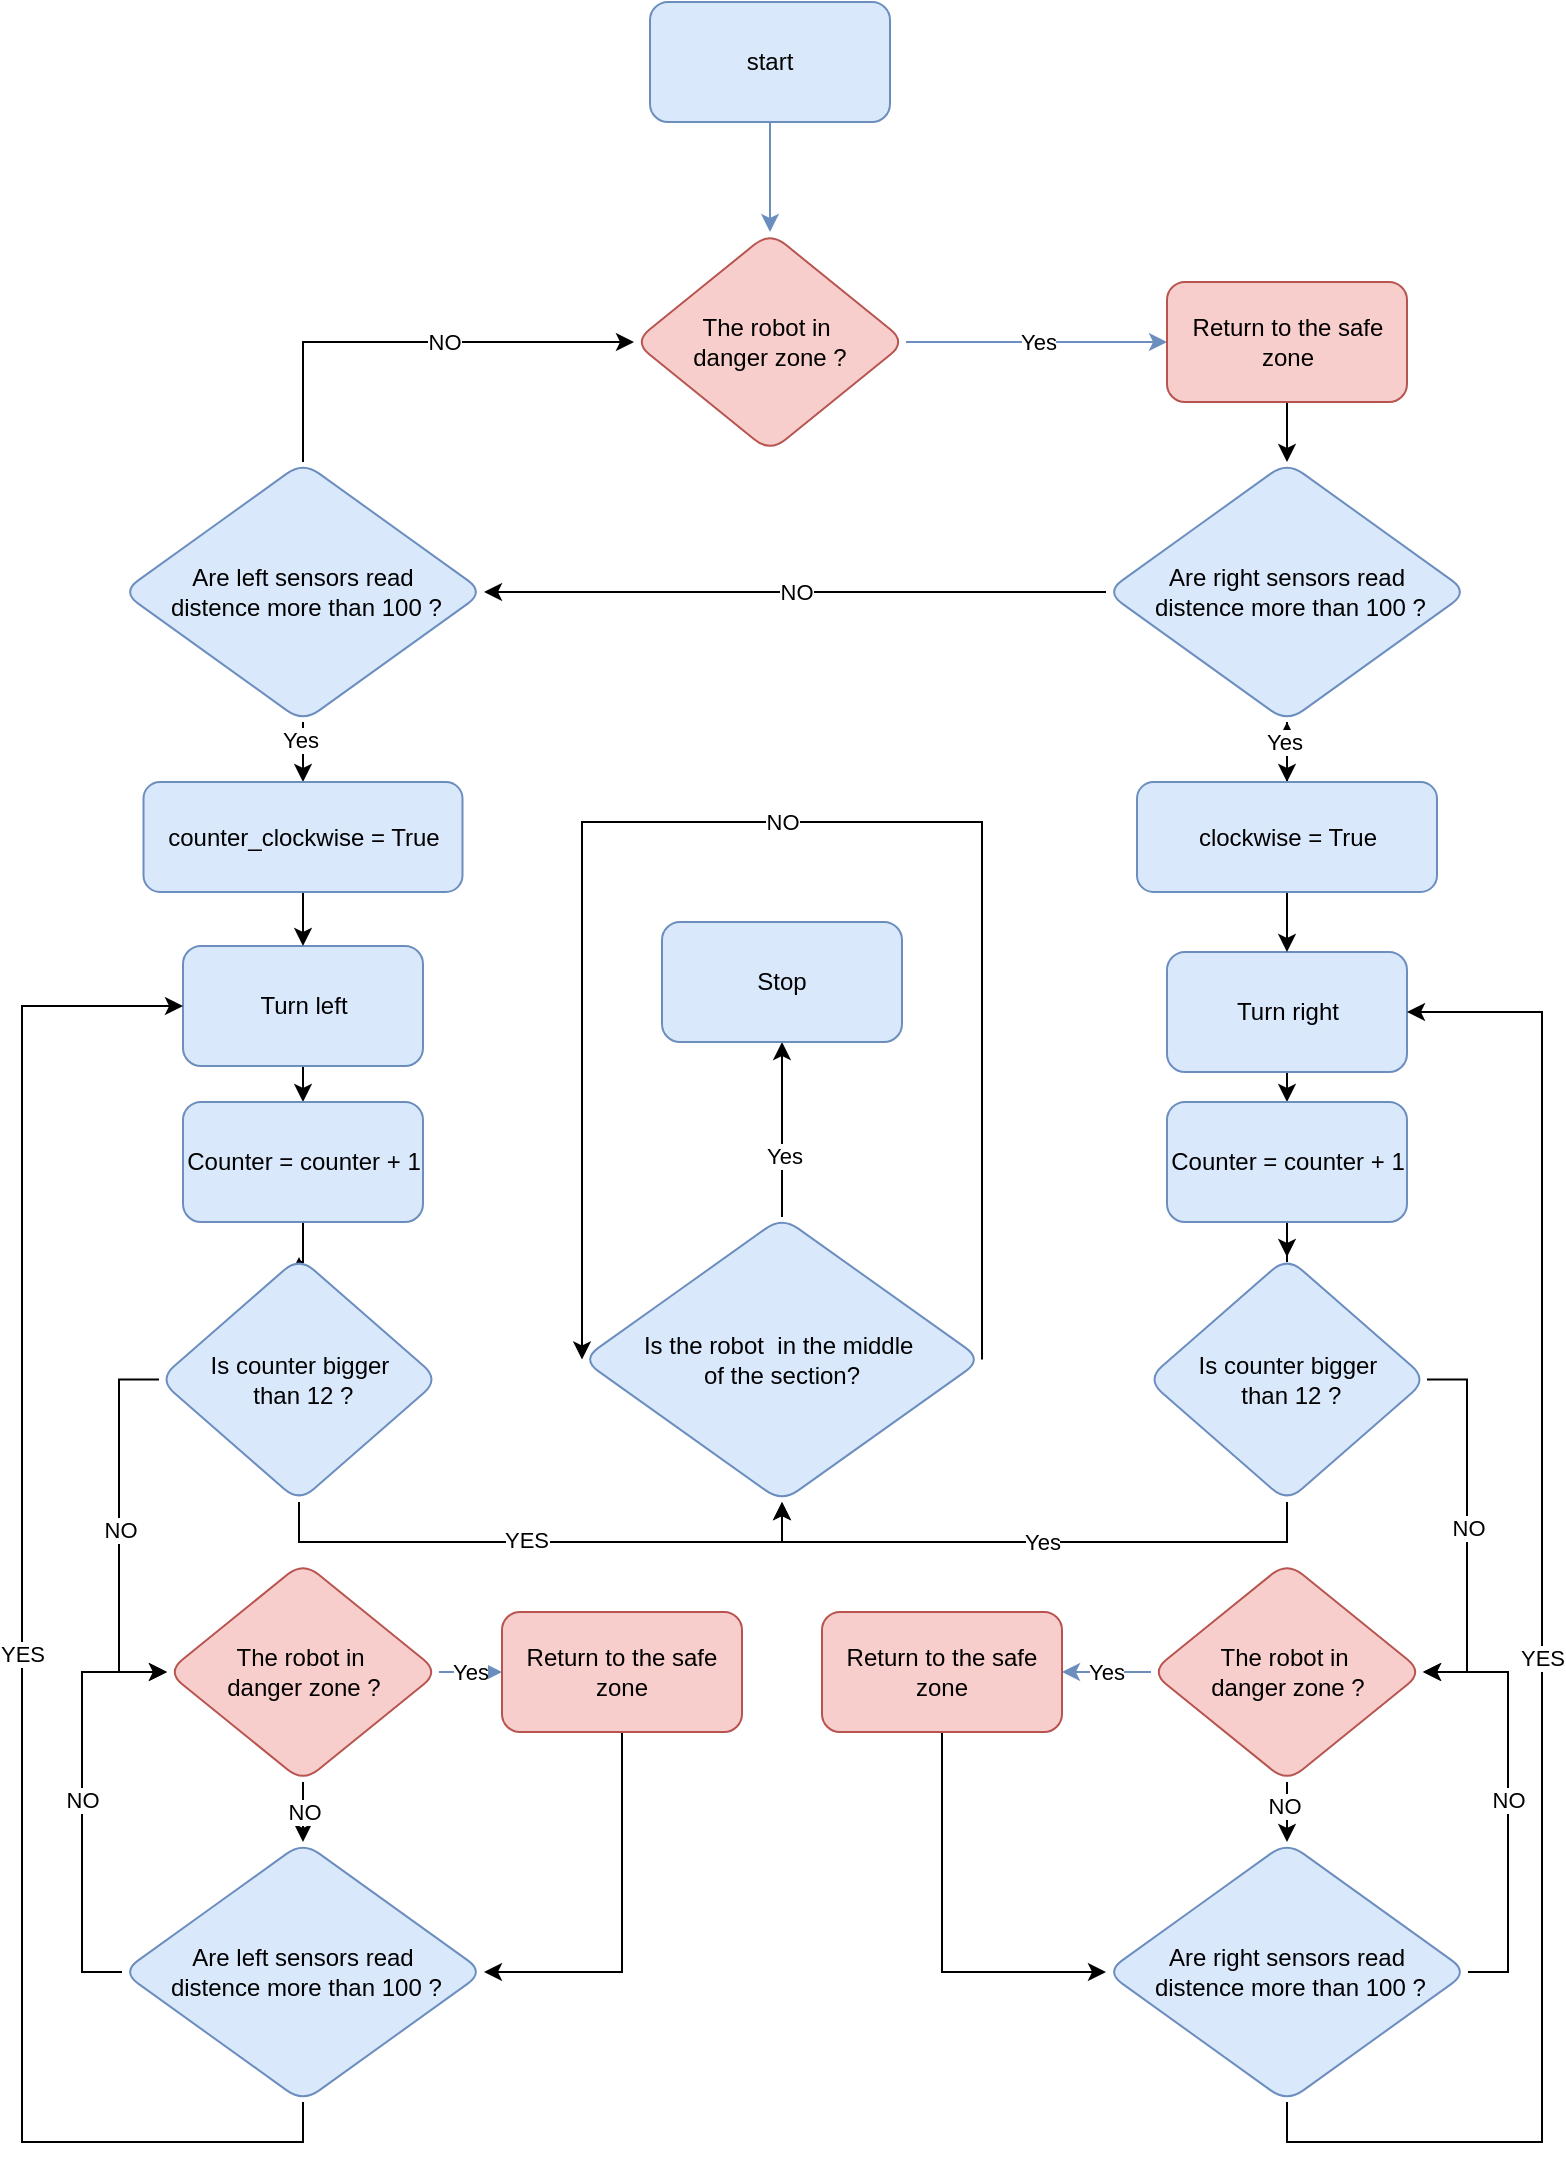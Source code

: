<mxfile version="24.5.3" type="device">
  <diagram id="C5RBs43oDa-KdzZeNtuy" name="Page-1">
    <mxGraphModel dx="1000" dy="591" grid="1" gridSize="10" guides="1" tooltips="1" connect="1" arrows="1" fold="1" page="1" pageScale="1" pageWidth="827" pageHeight="1169" math="0" shadow="0">
      <root>
        <mxCell id="WIyWlLk6GJQsqaUBKTNV-0" />
        <mxCell id="WIyWlLk6GJQsqaUBKTNV-1" parent="WIyWlLk6GJQsqaUBKTNV-0" />
        <mxCell id="WCVm8ar0B4mmCVV7r0yf-4" value="" style="edgeStyle=orthogonalEdgeStyle;rounded=0;orthogonalLoop=1;jettySize=auto;html=1;fillColor=#dae8fc;strokeColor=#6c8ebf;" edge="1" parent="WIyWlLk6GJQsqaUBKTNV-1" source="WCVm8ar0B4mmCVV7r0yf-0" target="WCVm8ar0B4mmCVV7r0yf-3">
          <mxGeometry relative="1" as="geometry" />
        </mxCell>
        <mxCell id="WCVm8ar0B4mmCVV7r0yf-0" value="start" style="rounded=1;whiteSpace=wrap;html=1;fillColor=#dae8fc;strokeColor=#6c8ebf;" vertex="1" parent="WIyWlLk6GJQsqaUBKTNV-1">
          <mxGeometry x="354" y="80" width="120" height="60" as="geometry" />
        </mxCell>
        <mxCell id="WCVm8ar0B4mmCVV7r0yf-6" value="Yes" style="edgeStyle=orthogonalEdgeStyle;rounded=0;orthogonalLoop=1;jettySize=auto;html=1;fillColor=#dae8fc;strokeColor=#6c8ebf;" edge="1" parent="WIyWlLk6GJQsqaUBKTNV-1" source="WCVm8ar0B4mmCVV7r0yf-3" target="WCVm8ar0B4mmCVV7r0yf-5">
          <mxGeometry relative="1" as="geometry" />
        </mxCell>
        <mxCell id="WCVm8ar0B4mmCVV7r0yf-3" value="The robot in&amp;nbsp;&lt;div&gt;danger zone ?&lt;/div&gt;" style="rhombus;whiteSpace=wrap;html=1;rounded=1;fillColor=#f8cecc;strokeColor=#b85450;" vertex="1" parent="WIyWlLk6GJQsqaUBKTNV-1">
          <mxGeometry x="346" y="195" width="136" height="110" as="geometry" />
        </mxCell>
        <mxCell id="WCVm8ar0B4mmCVV7r0yf-81" style="edgeStyle=orthogonalEdgeStyle;rounded=0;orthogonalLoop=1;jettySize=auto;html=1;exitX=0.5;exitY=1;exitDx=0;exitDy=0;entryX=0.5;entryY=0;entryDx=0;entryDy=0;" edge="1" parent="WIyWlLk6GJQsqaUBKTNV-1" source="WCVm8ar0B4mmCVV7r0yf-5" target="WCVm8ar0B4mmCVV7r0yf-15">
          <mxGeometry relative="1" as="geometry" />
        </mxCell>
        <mxCell id="WCVm8ar0B4mmCVV7r0yf-5" value="Return to the safe zone" style="whiteSpace=wrap;html=1;rounded=1;fillColor=#f8cecc;strokeColor=#b85450;" vertex="1" parent="WIyWlLk6GJQsqaUBKTNV-1">
          <mxGeometry x="612.5" y="220" width="120" height="60" as="geometry" />
        </mxCell>
        <mxCell id="WCVm8ar0B4mmCVV7r0yf-82" style="edgeStyle=orthogonalEdgeStyle;rounded=0;orthogonalLoop=1;jettySize=auto;html=1;exitX=0.5;exitY=1;exitDx=0;exitDy=0;entryX=0.5;entryY=0;entryDx=0;entryDy=0;" edge="1" parent="WIyWlLk6GJQsqaUBKTNV-1" source="WCVm8ar0B4mmCVV7r0yf-15" target="WCVm8ar0B4mmCVV7r0yf-21">
          <mxGeometry relative="1" as="geometry" />
        </mxCell>
        <mxCell id="WCVm8ar0B4mmCVV7r0yf-93" value="NO" style="edgeStyle=orthogonalEdgeStyle;rounded=0;orthogonalLoop=1;jettySize=auto;html=1;exitX=0;exitY=0.5;exitDx=0;exitDy=0;entryX=1;entryY=0.5;entryDx=0;entryDy=0;" edge="1" parent="WIyWlLk6GJQsqaUBKTNV-1" source="WCVm8ar0B4mmCVV7r0yf-15" target="WCVm8ar0B4mmCVV7r0yf-28">
          <mxGeometry relative="1" as="geometry" />
        </mxCell>
        <mxCell id="WCVm8ar0B4mmCVV7r0yf-15" value="Are right sensors read&lt;div&gt;&amp;nbsp;distence&amp;nbsp;&lt;span style=&quot;background-color: initial;&quot;&gt;more than 100 ?&lt;/span&gt;&lt;/div&gt;" style="rhombus;whiteSpace=wrap;html=1;fillColor=#dae8fc;strokeColor=#6c8ebf;rounded=1;" vertex="1" parent="WIyWlLk6GJQsqaUBKTNV-1">
          <mxGeometry x="582" y="310" width="181" height="130" as="geometry" />
        </mxCell>
        <mxCell id="WCVm8ar0B4mmCVV7r0yf-89" style="edgeStyle=orthogonalEdgeStyle;rounded=0;orthogonalLoop=1;jettySize=auto;html=1;exitX=0.5;exitY=1;exitDx=0;exitDy=0;entryX=0.5;entryY=0;entryDx=0;entryDy=0;" edge="1" parent="WIyWlLk6GJQsqaUBKTNV-1" source="WCVm8ar0B4mmCVV7r0yf-18" target="WCVm8ar0B4mmCVV7r0yf-52">
          <mxGeometry relative="1" as="geometry" />
        </mxCell>
        <mxCell id="WCVm8ar0B4mmCVV7r0yf-18" value="Turn right" style="whiteSpace=wrap;html=1;fillColor=#dae8fc;strokeColor=#6c8ebf;rounded=1;" vertex="1" parent="WIyWlLk6GJQsqaUBKTNV-1">
          <mxGeometry x="612.5" y="555" width="120" height="60" as="geometry" />
        </mxCell>
        <mxCell id="WCVm8ar0B4mmCVV7r0yf-83" style="edgeStyle=orthogonalEdgeStyle;rounded=0;orthogonalLoop=1;jettySize=auto;html=1;exitX=0.5;exitY=1;exitDx=0;exitDy=0;entryX=0.5;entryY=0;entryDx=0;entryDy=0;" edge="1" parent="WIyWlLk6GJQsqaUBKTNV-1" source="WCVm8ar0B4mmCVV7r0yf-21" target="WCVm8ar0B4mmCVV7r0yf-18">
          <mxGeometry relative="1" as="geometry" />
        </mxCell>
        <mxCell id="WCVm8ar0B4mmCVV7r0yf-84" value="" style="edgeStyle=orthogonalEdgeStyle;rounded=0;orthogonalLoop=1;jettySize=auto;html=1;" edge="1" parent="WIyWlLk6GJQsqaUBKTNV-1" source="WCVm8ar0B4mmCVV7r0yf-21" target="WCVm8ar0B4mmCVV7r0yf-15">
          <mxGeometry relative="1" as="geometry" />
        </mxCell>
        <mxCell id="WCVm8ar0B4mmCVV7r0yf-85" value="Yes" style="edgeLabel;html=1;align=center;verticalAlign=middle;resizable=0;points=[];" vertex="1" connectable="0" parent="WCVm8ar0B4mmCVV7r0yf-84">
          <mxGeometry x="0.624" y="2" relative="1" as="geometry">
            <mxPoint as="offset" />
          </mxGeometry>
        </mxCell>
        <mxCell id="WCVm8ar0B4mmCVV7r0yf-21" value="clockwise = True" style="whiteSpace=wrap;html=1;fillColor=#dae8fc;strokeColor=#6c8ebf;rounded=1;" vertex="1" parent="WIyWlLk6GJQsqaUBKTNV-1">
          <mxGeometry x="597.5" y="470" width="150" height="55" as="geometry" />
        </mxCell>
        <mxCell id="WCVm8ar0B4mmCVV7r0yf-31" style="edgeStyle=orthogonalEdgeStyle;rounded=0;orthogonalLoop=1;jettySize=auto;html=1;exitX=0.5;exitY=0;exitDx=0;exitDy=0;entryX=0;entryY=0.5;entryDx=0;entryDy=0;" edge="1" parent="WIyWlLk6GJQsqaUBKTNV-1" source="WCVm8ar0B4mmCVV7r0yf-28" target="WCVm8ar0B4mmCVV7r0yf-3">
          <mxGeometry relative="1" as="geometry" />
        </mxCell>
        <mxCell id="WCVm8ar0B4mmCVV7r0yf-33" value="NO" style="edgeLabel;html=1;align=center;verticalAlign=middle;resizable=0;points=[];" vertex="1" connectable="0" parent="WCVm8ar0B4mmCVV7r0yf-31">
          <mxGeometry x="0.159" y="-2" relative="1" as="geometry">
            <mxPoint y="-2" as="offset" />
          </mxGeometry>
        </mxCell>
        <mxCell id="WCVm8ar0B4mmCVV7r0yf-60" style="edgeStyle=orthogonalEdgeStyle;rounded=0;orthogonalLoop=1;jettySize=auto;html=1;exitX=0.5;exitY=1;exitDx=0;exitDy=0;entryX=0.5;entryY=0;entryDx=0;entryDy=0;" edge="1" parent="WIyWlLk6GJQsqaUBKTNV-1" source="WCVm8ar0B4mmCVV7r0yf-28" target="WCVm8ar0B4mmCVV7r0yf-36">
          <mxGeometry relative="1" as="geometry" />
        </mxCell>
        <mxCell id="WCVm8ar0B4mmCVV7r0yf-86" value="Yes" style="edgeLabel;html=1;align=center;verticalAlign=middle;resizable=0;points=[];" vertex="1" connectable="0" parent="WCVm8ar0B4mmCVV7r0yf-60">
          <mxGeometry x="-0.438" y="-2" relative="1" as="geometry">
            <mxPoint as="offset" />
          </mxGeometry>
        </mxCell>
        <mxCell id="WCVm8ar0B4mmCVV7r0yf-28" value="Are left sensors read&lt;div&gt;&amp;nbsp;distence&amp;nbsp;&lt;span style=&quot;background-color: initial;&quot;&gt;more than 100 ?&lt;/span&gt;&lt;/div&gt;" style="rhombus;whiteSpace=wrap;html=1;fillColor=#dae8fc;strokeColor=#6c8ebf;rounded=1;" vertex="1" parent="WIyWlLk6GJQsqaUBKTNV-1">
          <mxGeometry x="90" y="310" width="181" height="130" as="geometry" />
        </mxCell>
        <mxCell id="WCVm8ar0B4mmCVV7r0yf-88" style="edgeStyle=orthogonalEdgeStyle;rounded=0;orthogonalLoop=1;jettySize=auto;html=1;exitX=0.5;exitY=1;exitDx=0;exitDy=0;entryX=0.5;entryY=0;entryDx=0;entryDy=0;" edge="1" parent="WIyWlLk6GJQsqaUBKTNV-1" source="WCVm8ar0B4mmCVV7r0yf-34" target="WCVm8ar0B4mmCVV7r0yf-51">
          <mxGeometry relative="1" as="geometry" />
        </mxCell>
        <mxCell id="WCVm8ar0B4mmCVV7r0yf-34" value="Turn left" style="whiteSpace=wrap;html=1;fillColor=#dae8fc;strokeColor=#6c8ebf;rounded=1;" vertex="1" parent="WIyWlLk6GJQsqaUBKTNV-1">
          <mxGeometry x="120.5" y="552" width="120" height="60" as="geometry" />
        </mxCell>
        <mxCell id="WCVm8ar0B4mmCVV7r0yf-87" style="edgeStyle=orthogonalEdgeStyle;rounded=0;orthogonalLoop=1;jettySize=auto;html=1;exitX=0.5;exitY=1;exitDx=0;exitDy=0;entryX=0.5;entryY=0;entryDx=0;entryDy=0;" edge="1" parent="WIyWlLk6GJQsqaUBKTNV-1" source="WCVm8ar0B4mmCVV7r0yf-36" target="WCVm8ar0B4mmCVV7r0yf-34">
          <mxGeometry relative="1" as="geometry" />
        </mxCell>
        <mxCell id="WCVm8ar0B4mmCVV7r0yf-36" value="counter_clockwise = True" style="whiteSpace=wrap;html=1;fillColor=#dae8fc;strokeColor=#6c8ebf;rounded=1;" vertex="1" parent="WIyWlLk6GJQsqaUBKTNV-1">
          <mxGeometry x="100.75" y="470" width="159.5" height="55" as="geometry" />
        </mxCell>
        <mxCell id="WCVm8ar0B4mmCVV7r0yf-56" style="edgeStyle=orthogonalEdgeStyle;rounded=0;orthogonalLoop=1;jettySize=auto;html=1;exitX=0.5;exitY=1;exitDx=0;exitDy=0;entryX=0.5;entryY=0;entryDx=0;entryDy=0;" edge="1" parent="WIyWlLk6GJQsqaUBKTNV-1" source="WCVm8ar0B4mmCVV7r0yf-38" target="WCVm8ar0B4mmCVV7r0yf-55">
          <mxGeometry relative="1" as="geometry" />
        </mxCell>
        <mxCell id="WCVm8ar0B4mmCVV7r0yf-57" value="NO" style="edgeLabel;html=1;align=center;verticalAlign=middle;resizable=0;points=[];" vertex="1" connectable="0" parent="WCVm8ar0B4mmCVV7r0yf-56">
          <mxGeometry x="-0.184" y="-2" relative="1" as="geometry">
            <mxPoint as="offset" />
          </mxGeometry>
        </mxCell>
        <mxCell id="WCVm8ar0B4mmCVV7r0yf-38" value="The robot in&amp;nbsp;&lt;div&gt;danger zone ?&lt;/div&gt;" style="rhombus;whiteSpace=wrap;html=1;rounded=1;fillColor=#f8cecc;strokeColor=#b85450;" vertex="1" parent="WIyWlLk6GJQsqaUBKTNV-1">
          <mxGeometry x="604.5" y="860" width="136" height="110" as="geometry" />
        </mxCell>
        <mxCell id="WCVm8ar0B4mmCVV7r0yf-49" value="NO" style="edgeStyle=orthogonalEdgeStyle;rounded=0;orthogonalLoop=1;jettySize=auto;html=1;entryX=0.5;entryY=0;entryDx=0;entryDy=0;" edge="1" parent="WIyWlLk6GJQsqaUBKTNV-1" source="WCVm8ar0B4mmCVV7r0yf-39" target="WCVm8ar0B4mmCVV7r0yf-58">
          <mxGeometry relative="1" as="geometry">
            <mxPoint x="180.476" y="860" as="targetPoint" />
          </mxGeometry>
        </mxCell>
        <mxCell id="WCVm8ar0B4mmCVV7r0yf-39" value="The robot in&amp;nbsp;&lt;div&gt;danger zone ?&lt;/div&gt;" style="rhombus;whiteSpace=wrap;html=1;rounded=1;fillColor=#f8cecc;strokeColor=#b85450;" vertex="1" parent="WIyWlLk6GJQsqaUBKTNV-1">
          <mxGeometry x="112.5" y="860" width="136" height="110" as="geometry" />
        </mxCell>
        <mxCell id="WCVm8ar0B4mmCVV7r0yf-42" value="Yes" style="edgeStyle=orthogonalEdgeStyle;rounded=0;orthogonalLoop=1;jettySize=auto;html=1;fillColor=#dae8fc;strokeColor=#6c8ebf;exitX=0;exitY=0.5;exitDx=0;exitDy=0;" edge="1" parent="WIyWlLk6GJQsqaUBKTNV-1" target="WCVm8ar0B4mmCVV7r0yf-43" source="WCVm8ar0B4mmCVV7r0yf-38">
          <mxGeometry relative="1" as="geometry">
            <mxPoint x="590" y="670" as="sourcePoint" />
          </mxGeometry>
        </mxCell>
        <mxCell id="WCVm8ar0B4mmCVV7r0yf-79" style="edgeStyle=orthogonalEdgeStyle;rounded=0;orthogonalLoop=1;jettySize=auto;html=1;exitX=0.5;exitY=1;exitDx=0;exitDy=0;entryX=0;entryY=0.5;entryDx=0;entryDy=0;" edge="1" parent="WIyWlLk6GJQsqaUBKTNV-1" source="WCVm8ar0B4mmCVV7r0yf-43" target="WCVm8ar0B4mmCVV7r0yf-55">
          <mxGeometry relative="1" as="geometry" />
        </mxCell>
        <mxCell id="WCVm8ar0B4mmCVV7r0yf-43" value="Return to the safe zone" style="whiteSpace=wrap;html=1;rounded=1;fillColor=#f8cecc;strokeColor=#b85450;" vertex="1" parent="WIyWlLk6GJQsqaUBKTNV-1">
          <mxGeometry x="440" y="885" width="120" height="60" as="geometry" />
        </mxCell>
        <mxCell id="WCVm8ar0B4mmCVV7r0yf-44" value="Yes" style="edgeStyle=orthogonalEdgeStyle;rounded=0;orthogonalLoop=1;jettySize=auto;html=1;fillColor=#dae8fc;strokeColor=#6c8ebf;exitX=1;exitY=0.5;exitDx=0;exitDy=0;" edge="1" parent="WIyWlLk6GJQsqaUBKTNV-1" target="WCVm8ar0B4mmCVV7r0yf-45" source="WCVm8ar0B4mmCVV7r0yf-39">
          <mxGeometry relative="1" as="geometry">
            <mxPoint x="266" y="750" as="sourcePoint" />
          </mxGeometry>
        </mxCell>
        <mxCell id="WCVm8ar0B4mmCVV7r0yf-80" style="edgeStyle=orthogonalEdgeStyle;rounded=0;orthogonalLoop=1;jettySize=auto;html=1;exitX=0.5;exitY=1;exitDx=0;exitDy=0;entryX=1;entryY=0.5;entryDx=0;entryDy=0;" edge="1" parent="WIyWlLk6GJQsqaUBKTNV-1" source="WCVm8ar0B4mmCVV7r0yf-45" target="WCVm8ar0B4mmCVV7r0yf-58">
          <mxGeometry relative="1" as="geometry" />
        </mxCell>
        <mxCell id="WCVm8ar0B4mmCVV7r0yf-45" value="Return to the safe zone" style="whiteSpace=wrap;html=1;rounded=1;fillColor=#f8cecc;strokeColor=#b85450;" vertex="1" parent="WIyWlLk6GJQsqaUBKTNV-1">
          <mxGeometry x="280" y="885" width="120" height="60" as="geometry" />
        </mxCell>
        <mxCell id="WCVm8ar0B4mmCVV7r0yf-63" value="" style="edgeStyle=orthogonalEdgeStyle;rounded=0;orthogonalLoop=1;jettySize=auto;html=1;" edge="1" parent="WIyWlLk6GJQsqaUBKTNV-1" source="WCVm8ar0B4mmCVV7r0yf-51" target="WCVm8ar0B4mmCVV7r0yf-62">
          <mxGeometry relative="1" as="geometry" />
        </mxCell>
        <mxCell id="WCVm8ar0B4mmCVV7r0yf-51" value="Counter = counter + 1" style="rounded=1;whiteSpace=wrap;html=1;fillColor=#dae8fc;strokeColor=#6c8ebf;" vertex="1" parent="WIyWlLk6GJQsqaUBKTNV-1">
          <mxGeometry x="120.5" y="630" width="120" height="60" as="geometry" />
        </mxCell>
        <mxCell id="WCVm8ar0B4mmCVV7r0yf-90" style="edgeStyle=orthogonalEdgeStyle;rounded=0;orthogonalLoop=1;jettySize=auto;html=1;exitX=0.5;exitY=1;exitDx=0;exitDy=0;" edge="1" parent="WIyWlLk6GJQsqaUBKTNV-1" source="WCVm8ar0B4mmCVV7r0yf-52" target="WCVm8ar0B4mmCVV7r0yf-67">
          <mxGeometry relative="1" as="geometry" />
        </mxCell>
        <mxCell id="WCVm8ar0B4mmCVV7r0yf-52" value="Counter = counter + 1" style="rounded=1;whiteSpace=wrap;html=1;fillColor=#dae8fc;strokeColor=#6c8ebf;" vertex="1" parent="WIyWlLk6GJQsqaUBKTNV-1">
          <mxGeometry x="612.5" y="630" width="120" height="60" as="geometry" />
        </mxCell>
        <mxCell id="WCVm8ar0B4mmCVV7r0yf-94" value="NO" style="edgeStyle=orthogonalEdgeStyle;rounded=0;orthogonalLoop=1;jettySize=auto;html=1;exitX=1;exitY=0.5;exitDx=0;exitDy=0;entryX=1;entryY=0.5;entryDx=0;entryDy=0;" edge="1" parent="WIyWlLk6GJQsqaUBKTNV-1" source="WCVm8ar0B4mmCVV7r0yf-55" target="WCVm8ar0B4mmCVV7r0yf-38">
          <mxGeometry relative="1" as="geometry" />
        </mxCell>
        <mxCell id="WCVm8ar0B4mmCVV7r0yf-95" value="YES" style="edgeStyle=orthogonalEdgeStyle;rounded=0;orthogonalLoop=1;jettySize=auto;html=1;exitX=0.5;exitY=1;exitDx=0;exitDy=0;entryX=1;entryY=0.5;entryDx=0;entryDy=0;" edge="1" parent="WIyWlLk6GJQsqaUBKTNV-1" source="WCVm8ar0B4mmCVV7r0yf-55" target="WCVm8ar0B4mmCVV7r0yf-18">
          <mxGeometry relative="1" as="geometry">
            <Array as="points">
              <mxPoint x="672" y="1150" />
              <mxPoint x="800" y="1150" />
              <mxPoint x="800" y="585" />
            </Array>
          </mxGeometry>
        </mxCell>
        <mxCell id="WCVm8ar0B4mmCVV7r0yf-55" value="Are right sensors read&lt;div&gt;&amp;nbsp;distence&amp;nbsp;&lt;span style=&quot;background-color: initial;&quot;&gt;more than 100 ?&lt;/span&gt;&lt;/div&gt;" style="rhombus;whiteSpace=wrap;html=1;fillColor=#dae8fc;strokeColor=#6c8ebf;rounded=1;" vertex="1" parent="WIyWlLk6GJQsqaUBKTNV-1">
          <mxGeometry x="582" y="1000" width="181" height="130" as="geometry" />
        </mxCell>
        <mxCell id="WCVm8ar0B4mmCVV7r0yf-96" value="NO" style="edgeStyle=orthogonalEdgeStyle;rounded=0;orthogonalLoop=1;jettySize=auto;html=1;exitX=0;exitY=0.5;exitDx=0;exitDy=0;entryX=0;entryY=0.5;entryDx=0;entryDy=0;" edge="1" parent="WIyWlLk6GJQsqaUBKTNV-1" source="WCVm8ar0B4mmCVV7r0yf-58" target="WCVm8ar0B4mmCVV7r0yf-39">
          <mxGeometry relative="1" as="geometry" />
        </mxCell>
        <mxCell id="WCVm8ar0B4mmCVV7r0yf-97" value="YES" style="edgeStyle=orthogonalEdgeStyle;rounded=0;orthogonalLoop=1;jettySize=auto;html=1;exitX=0.5;exitY=1;exitDx=0;exitDy=0;entryX=0;entryY=0.5;entryDx=0;entryDy=0;" edge="1" parent="WIyWlLk6GJQsqaUBKTNV-1" source="WCVm8ar0B4mmCVV7r0yf-58" target="WCVm8ar0B4mmCVV7r0yf-34">
          <mxGeometry relative="1" as="geometry">
            <Array as="points">
              <mxPoint x="180" y="1150" />
              <mxPoint x="40" y="1150" />
              <mxPoint x="40" y="582" />
            </Array>
          </mxGeometry>
        </mxCell>
        <mxCell id="WCVm8ar0B4mmCVV7r0yf-58" value="Are left sensors read&lt;div&gt;&amp;nbsp;distence&amp;nbsp;&lt;span style=&quot;background-color: initial;&quot;&gt;more than 100 ?&lt;/span&gt;&lt;/div&gt;" style="rhombus;whiteSpace=wrap;html=1;fillColor=#dae8fc;strokeColor=#6c8ebf;rounded=1;" vertex="1" parent="WIyWlLk6GJQsqaUBKTNV-1">
          <mxGeometry x="90" y="1000" width="181" height="130" as="geometry" />
        </mxCell>
        <mxCell id="WCVm8ar0B4mmCVV7r0yf-73" style="edgeStyle=orthogonalEdgeStyle;rounded=0;orthogonalLoop=1;jettySize=auto;html=1;exitX=0.5;exitY=1;exitDx=0;exitDy=0;entryX=0.5;entryY=1;entryDx=0;entryDy=0;" edge="1" parent="WIyWlLk6GJQsqaUBKTNV-1" source="WCVm8ar0B4mmCVV7r0yf-62" target="WCVm8ar0B4mmCVV7r0yf-65">
          <mxGeometry relative="1" as="geometry" />
        </mxCell>
        <mxCell id="WCVm8ar0B4mmCVV7r0yf-92" value="YES" style="edgeLabel;html=1;align=center;verticalAlign=middle;resizable=0;points=[];" vertex="1" connectable="0" parent="WCVm8ar0B4mmCVV7r0yf-73">
          <mxGeometry x="-0.056" y="1" relative="1" as="geometry">
            <mxPoint as="offset" />
          </mxGeometry>
        </mxCell>
        <mxCell id="WCVm8ar0B4mmCVV7r0yf-77" value="NO" style="edgeStyle=orthogonalEdgeStyle;rounded=0;orthogonalLoop=1;jettySize=auto;html=1;exitX=0;exitY=0.5;exitDx=0;exitDy=0;entryX=0;entryY=0.5;entryDx=0;entryDy=0;" edge="1" parent="WIyWlLk6GJQsqaUBKTNV-1" source="WCVm8ar0B4mmCVV7r0yf-62" target="WCVm8ar0B4mmCVV7r0yf-39">
          <mxGeometry relative="1" as="geometry" />
        </mxCell>
        <mxCell id="WCVm8ar0B4mmCVV7r0yf-62" value="Is counter bigger&lt;div&gt;&amp;nbsp;than 12 ?&lt;/div&gt;" style="rhombus;whiteSpace=wrap;html=1;fillColor=#dae8fc;strokeColor=#6c8ebf;rounded=1;" vertex="1" parent="WIyWlLk6GJQsqaUBKTNV-1">
          <mxGeometry x="108.5" y="707.5" width="140" height="122.5" as="geometry" />
        </mxCell>
        <mxCell id="WCVm8ar0B4mmCVV7r0yf-70" value="" style="edgeStyle=orthogonalEdgeStyle;rounded=0;orthogonalLoop=1;jettySize=auto;html=1;" edge="1" parent="WIyWlLk6GJQsqaUBKTNV-1" source="WCVm8ar0B4mmCVV7r0yf-65" target="WCVm8ar0B4mmCVV7r0yf-69">
          <mxGeometry relative="1" as="geometry" />
        </mxCell>
        <mxCell id="WCVm8ar0B4mmCVV7r0yf-76" value="Yes" style="edgeLabel;html=1;align=center;verticalAlign=middle;resizable=0;points=[];" vertex="1" connectable="0" parent="WCVm8ar0B4mmCVV7r0yf-70">
          <mxGeometry x="-0.288" y="-1" relative="1" as="geometry">
            <mxPoint as="offset" />
          </mxGeometry>
        </mxCell>
        <mxCell id="WCVm8ar0B4mmCVV7r0yf-65" value="Is the robot&amp;nbsp; in the middle&amp;nbsp;&lt;div&gt;of the section?&lt;/div&gt;" style="rhombus;whiteSpace=wrap;html=1;fillColor=#dae8fc;strokeColor=#6c8ebf;rounded=1;" vertex="1" parent="WIyWlLk6GJQsqaUBKTNV-1">
          <mxGeometry x="320" y="687.5" width="200" height="142.5" as="geometry" />
        </mxCell>
        <mxCell id="WCVm8ar0B4mmCVV7r0yf-72" style="edgeStyle=orthogonalEdgeStyle;rounded=0;orthogonalLoop=1;jettySize=auto;html=1;exitX=0.5;exitY=1;exitDx=0;exitDy=0;entryX=0.5;entryY=1;entryDx=0;entryDy=0;" edge="1" parent="WIyWlLk6GJQsqaUBKTNV-1" source="WCVm8ar0B4mmCVV7r0yf-67" target="WCVm8ar0B4mmCVV7r0yf-65">
          <mxGeometry relative="1" as="geometry" />
        </mxCell>
        <mxCell id="WCVm8ar0B4mmCVV7r0yf-91" value="Yes" style="edgeLabel;html=1;align=center;verticalAlign=middle;resizable=0;points=[];" vertex="1" connectable="0" parent="WCVm8ar0B4mmCVV7r0yf-72">
          <mxGeometry x="-0.021" relative="1" as="geometry">
            <mxPoint as="offset" />
          </mxGeometry>
        </mxCell>
        <mxCell id="WCVm8ar0B4mmCVV7r0yf-78" value="NO" style="edgeStyle=orthogonalEdgeStyle;rounded=0;orthogonalLoop=1;jettySize=auto;html=1;exitX=1;exitY=0.5;exitDx=0;exitDy=0;entryX=1;entryY=0.5;entryDx=0;entryDy=0;" edge="1" parent="WIyWlLk6GJQsqaUBKTNV-1" source="WCVm8ar0B4mmCVV7r0yf-67" target="WCVm8ar0B4mmCVV7r0yf-38">
          <mxGeometry relative="1" as="geometry" />
        </mxCell>
        <mxCell id="WCVm8ar0B4mmCVV7r0yf-67" value="Is counter bigger&lt;div&gt;&amp;nbsp;than 12 ?&lt;/div&gt;" style="rhombus;whiteSpace=wrap;html=1;fillColor=#dae8fc;strokeColor=#6c8ebf;rounded=1;" vertex="1" parent="WIyWlLk6GJQsqaUBKTNV-1">
          <mxGeometry x="602.5" y="707.5" width="140" height="122.5" as="geometry" />
        </mxCell>
        <mxCell id="WCVm8ar0B4mmCVV7r0yf-69" value="Stop" style="whiteSpace=wrap;html=1;fillColor=#dae8fc;strokeColor=#6c8ebf;rounded=1;" vertex="1" parent="WIyWlLk6GJQsqaUBKTNV-1">
          <mxGeometry x="360" y="540" width="120" height="60" as="geometry" />
        </mxCell>
        <mxCell id="WCVm8ar0B4mmCVV7r0yf-74" value="NO" style="edgeStyle=orthogonalEdgeStyle;rounded=0;orthogonalLoop=1;jettySize=auto;html=1;exitX=1;exitY=0.5;exitDx=0;exitDy=0;entryX=0;entryY=0.5;entryDx=0;entryDy=0;" edge="1" parent="WIyWlLk6GJQsqaUBKTNV-1" source="WCVm8ar0B4mmCVV7r0yf-65" target="WCVm8ar0B4mmCVV7r0yf-65">
          <mxGeometry relative="1" as="geometry">
            <Array as="points">
              <mxPoint x="514" y="490" />
              <mxPoint x="314" y="490" />
            </Array>
          </mxGeometry>
        </mxCell>
      </root>
    </mxGraphModel>
  </diagram>
</mxfile>
